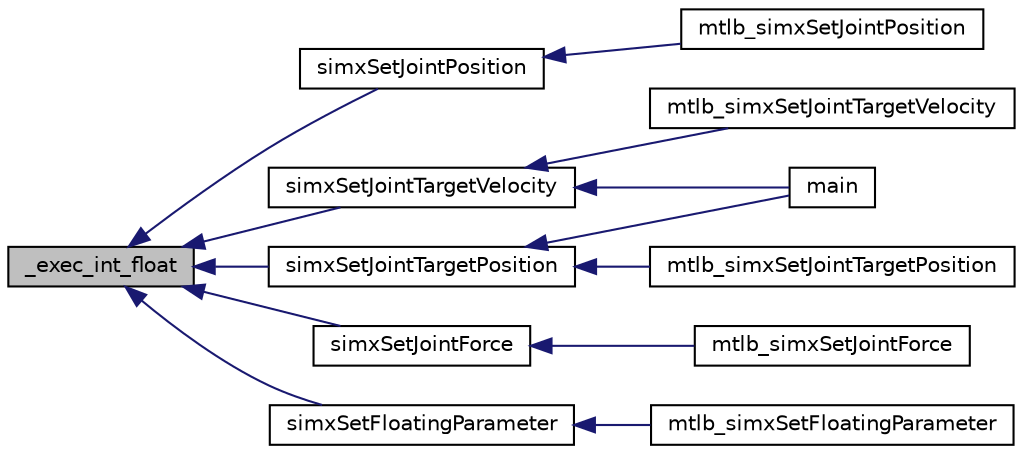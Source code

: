 digraph "_exec_int_float"
{
  edge [fontname="Helvetica",fontsize="10",labelfontname="Helvetica",labelfontsize="10"];
  node [fontname="Helvetica",fontsize="10",shape=record];
  rankdir="LR";
  Node1 [label="_exec_int_float",height=0.2,width=0.4,color="black", fillcolor="grey75", style="filled" fontcolor="black"];
  Node1 -> Node2 [dir="back",color="midnightblue",fontsize="10",style="solid"];
  Node2 [label="simxSetJointPosition",height=0.2,width=0.4,color="black", fillcolor="white", style="filled",URL="$ext_api_8h.html#a6e0bea6a30fd767c929509660d6112a5"];
  Node2 -> Node3 [dir="back",color="midnightblue",fontsize="10",style="solid"];
  Node3 [label="mtlb_simxSetJointPosition",height=0.2,width=0.4,color="black", fillcolor="white", style="filled",URL="$ext_api_8h.html#adbcc2d0cb51368051dedf98217855508"];
  Node1 -> Node4 [dir="back",color="midnightblue",fontsize="10",style="solid"];
  Node4 [label="simxSetJointTargetVelocity",height=0.2,width=0.4,color="black", fillcolor="white", style="filled",URL="$ext_api_8h.html#a8d7b89565d4459851749a52e7b791663"];
  Node4 -> Node5 [dir="back",color="midnightblue",fontsize="10",style="solid"];
  Node5 [label="main",height=0.2,width=0.4,color="black", fillcolor="white", style="filled",URL="$brazo_8cpp.html#a0ddf1224851353fc92bfbff6f499fa97"];
  Node4 -> Node6 [dir="back",color="midnightblue",fontsize="10",style="solid"];
  Node6 [label="mtlb_simxSetJointTargetVelocity",height=0.2,width=0.4,color="black", fillcolor="white", style="filled",URL="$ext_api_8h.html#a5e70c369f7863d9bdbbaed6dcc6ced58"];
  Node1 -> Node7 [dir="back",color="midnightblue",fontsize="10",style="solid"];
  Node7 [label="simxSetJointTargetPosition",height=0.2,width=0.4,color="black", fillcolor="white", style="filled",URL="$ext_api_8h.html#a3da22c2602c9e94fce46b1bfd122557b"];
  Node7 -> Node5 [dir="back",color="midnightblue",fontsize="10",style="solid"];
  Node7 -> Node8 [dir="back",color="midnightblue",fontsize="10",style="solid"];
  Node8 [label="mtlb_simxSetJointTargetPosition",height=0.2,width=0.4,color="black", fillcolor="white", style="filled",URL="$ext_api_8h.html#af6f3631cdede48443e25eb76525b7494"];
  Node1 -> Node9 [dir="back",color="midnightblue",fontsize="10",style="solid"];
  Node9 [label="simxSetJointForce",height=0.2,width=0.4,color="black", fillcolor="white", style="filled",URL="$ext_api_8h.html#aa379b99eee42323823f85bb5655ef447"];
  Node9 -> Node10 [dir="back",color="midnightblue",fontsize="10",style="solid"];
  Node10 [label="mtlb_simxSetJointForce",height=0.2,width=0.4,color="black", fillcolor="white", style="filled",URL="$ext_api_8h.html#a8135587818848bfa6896d0973f16c4f9"];
  Node1 -> Node11 [dir="back",color="midnightblue",fontsize="10",style="solid"];
  Node11 [label="simxSetFloatingParameter",height=0.2,width=0.4,color="black", fillcolor="white", style="filled",URL="$ext_api_8h.html#ad6940058bac12c27af680d2aaf5db13e"];
  Node11 -> Node12 [dir="back",color="midnightblue",fontsize="10",style="solid"];
  Node12 [label="mtlb_simxSetFloatingParameter",height=0.2,width=0.4,color="black", fillcolor="white", style="filled",URL="$ext_api_8h.html#a1b30da94a175e485fbdd22eba41a3818"];
}
